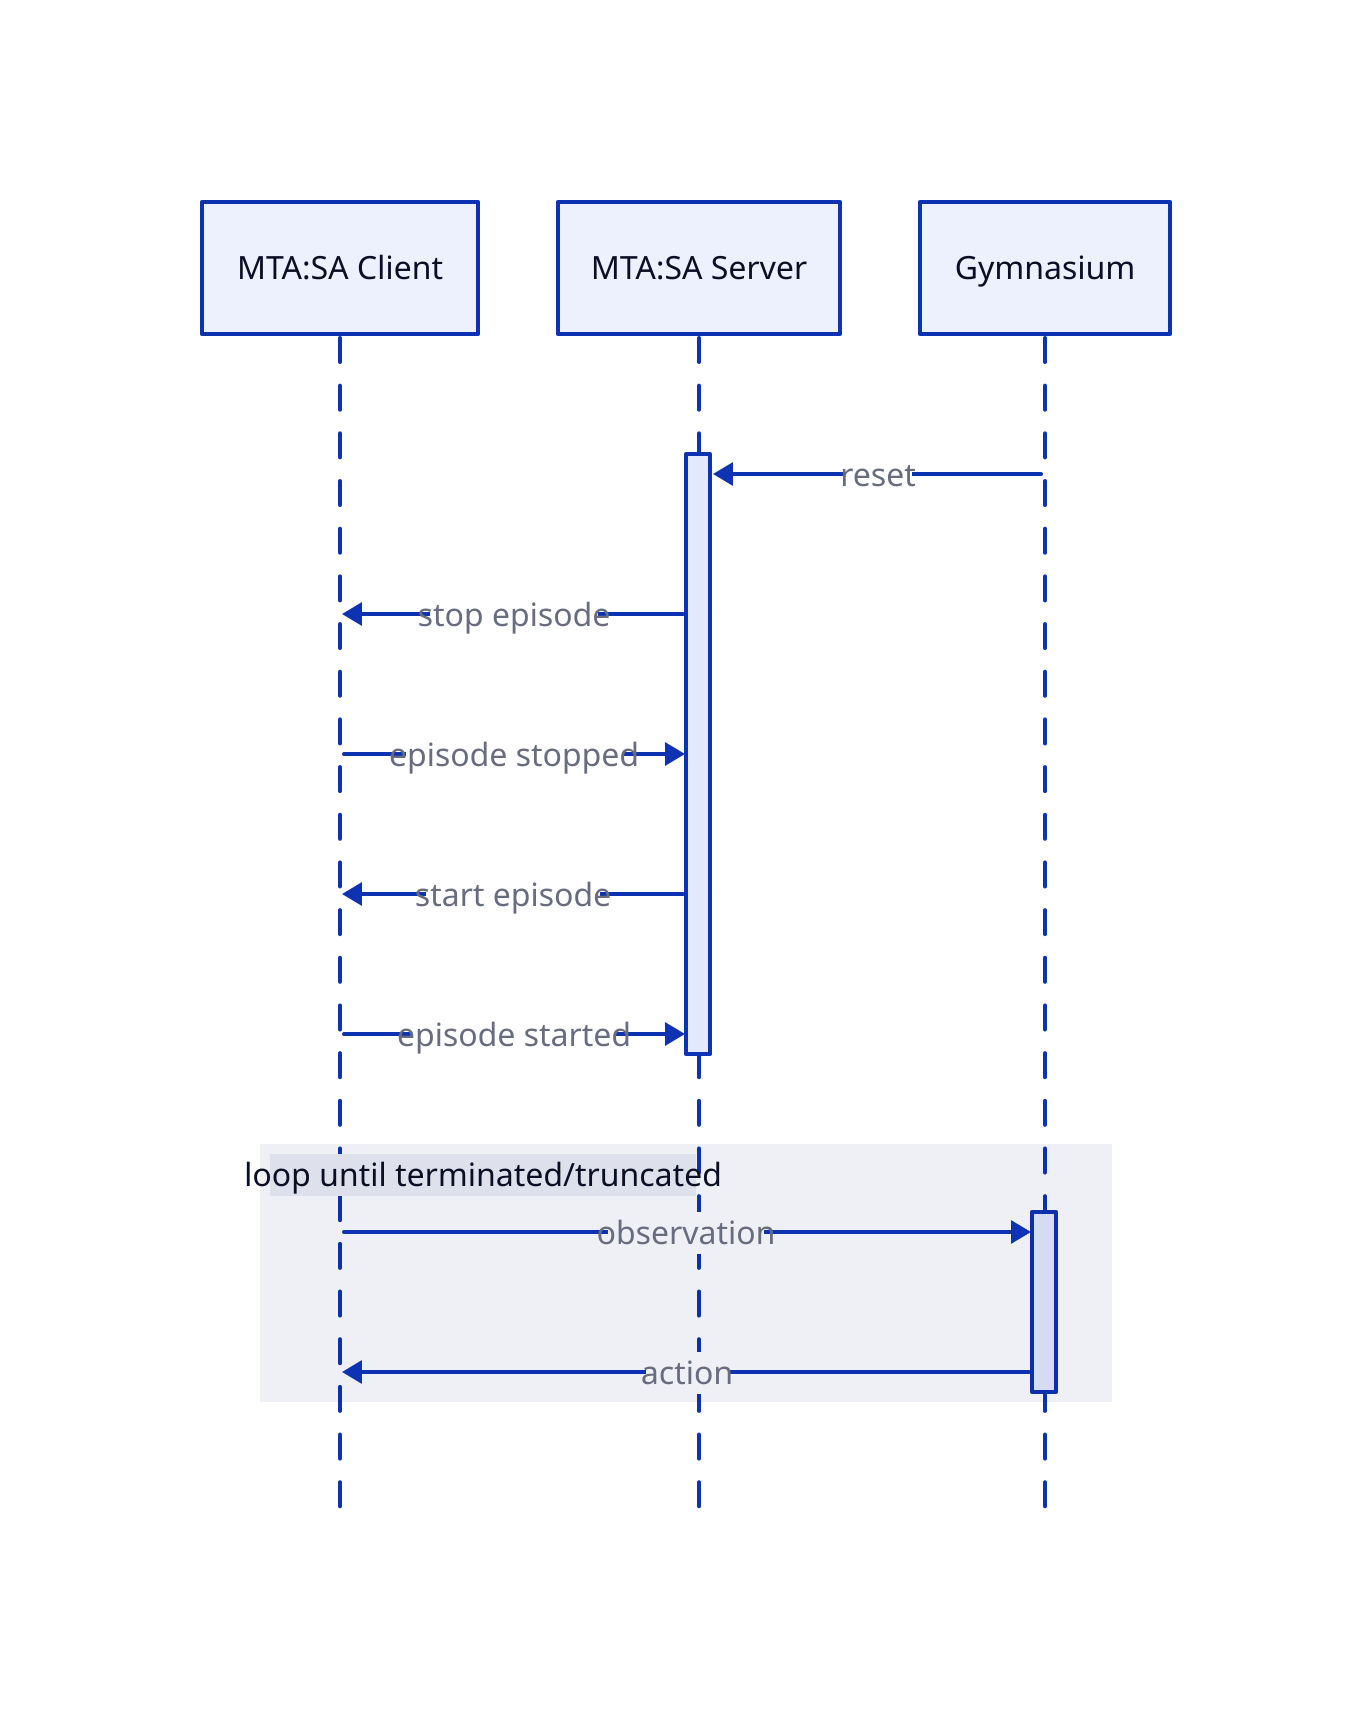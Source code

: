 shape: sequence_diagram

client: MTA:SA Client
server: MTA:SA Server
gym: Gymnasium

gym -> server.reset: reset
server.reset -> client: stop episode
client -> server.reset: episode stopped
server.reset -> client: start episode
client -> server.reset: episode started

loop until terminated/truncated: {
    client -> gym.step: observation
    gym.step -> client: action
}
